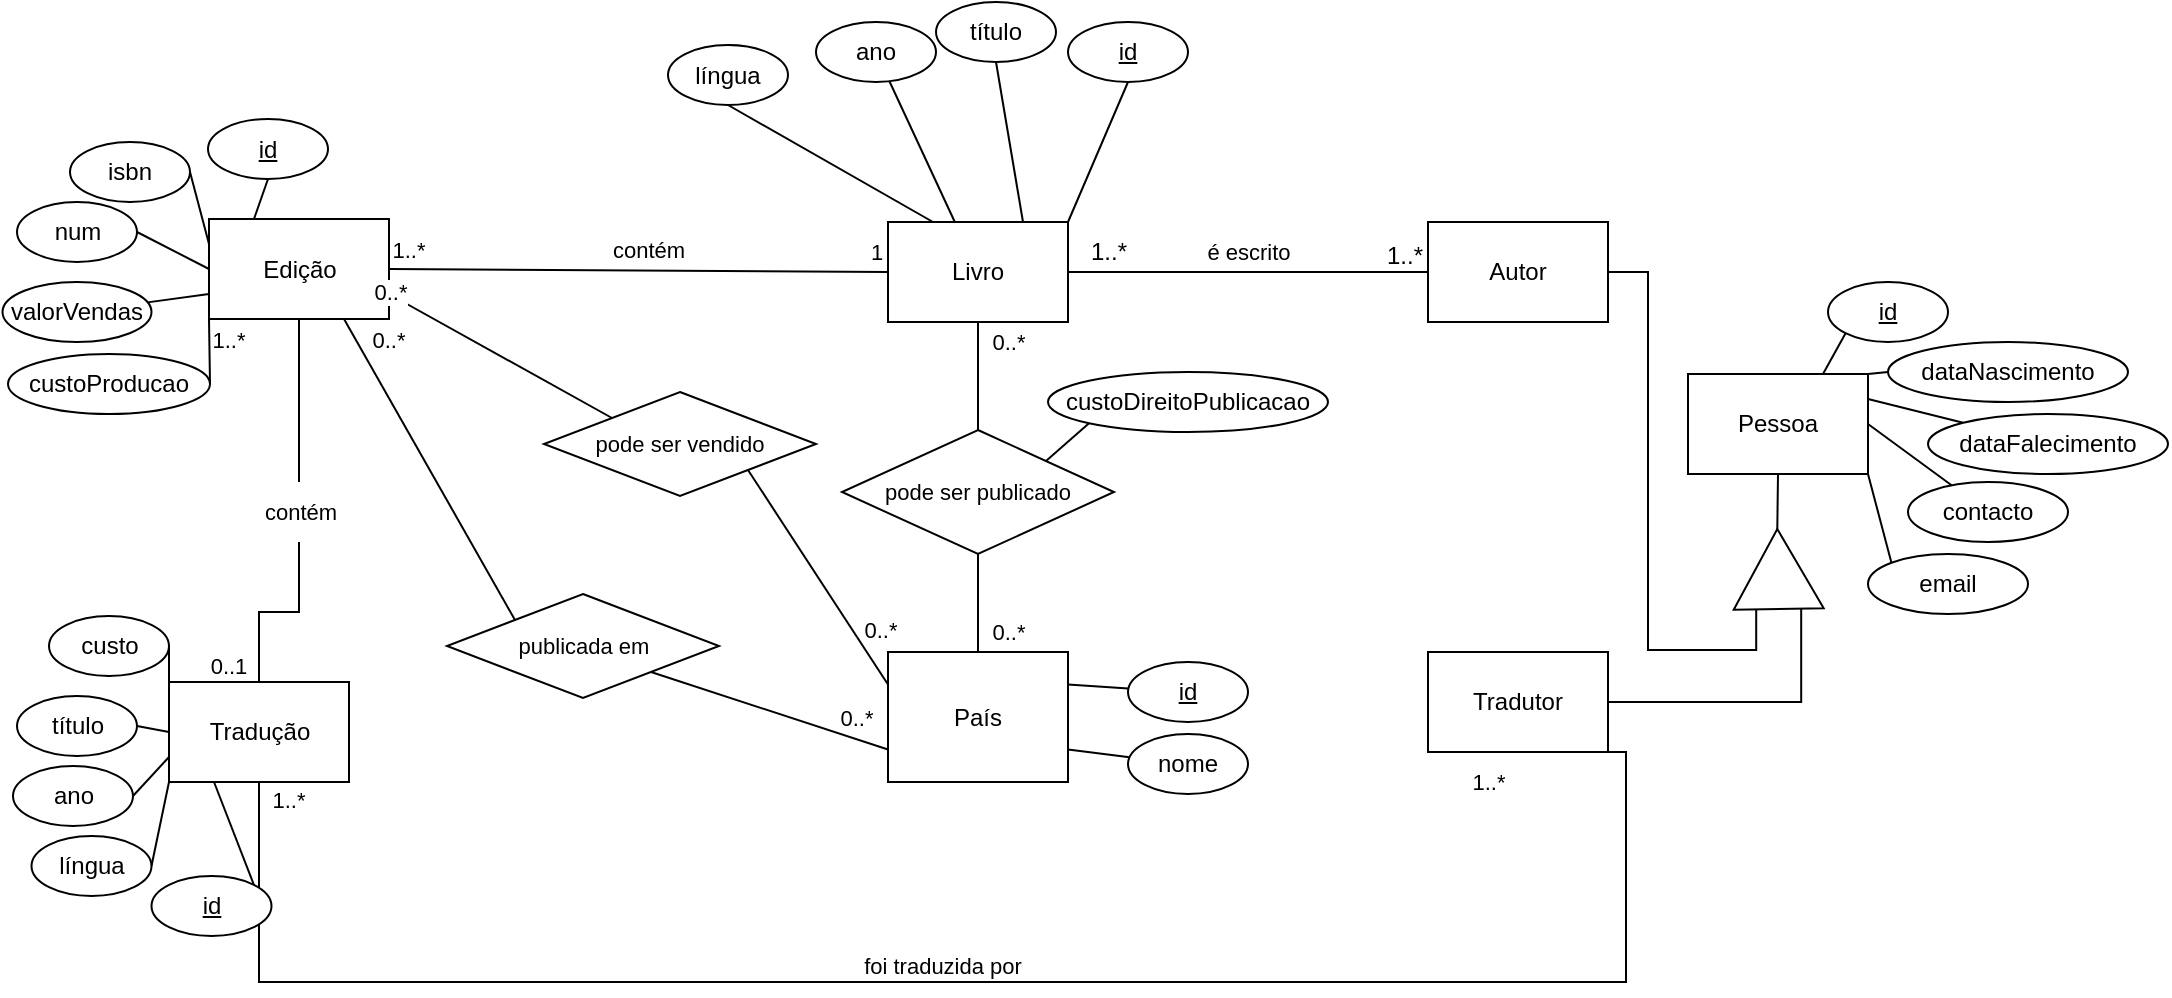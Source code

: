 <mxfile version="24.5.4" type="github">
  <diagram name="Page-1" id="MJt6TIyj6dViq5LmySz2">
    <mxGraphModel dx="2261" dy="786" grid="1" gridSize="10" guides="1" tooltips="1" connect="1" arrows="1" fold="1" page="1" pageScale="1" pageWidth="827" pageHeight="1169" math="0" shadow="0">
      <root>
        <mxCell id="0" />
        <mxCell id="1" parent="0" />
        <mxCell id="BHx81bOoujya5tNmvaLa-6" style="edgeStyle=orthogonalEdgeStyle;rounded=0;orthogonalLoop=1;jettySize=auto;html=1;exitX=1;exitY=0.5;exitDx=0;exitDy=0;entryX=0;entryY=0.5;entryDx=0;entryDy=0;endArrow=none;endFill=0;" parent="1" source="BHx81bOoujya5tNmvaLa-1" target="BHx81bOoujya5tNmvaLa-5" edge="1">
          <mxGeometry relative="1" as="geometry" />
        </mxCell>
        <mxCell id="BHx81bOoujya5tNmvaLa-23" value="é escrito" style="edgeLabel;html=1;align=center;verticalAlign=middle;resizable=0;points=[];fontFamily=Helvetica;fontSize=11;fontColor=default;labelBackgroundColor=default;" parent="BHx81bOoujya5tNmvaLa-6" vertex="1" connectable="0">
          <mxGeometry x="-0.061" relative="1" as="geometry">
            <mxPoint x="5" y="-10" as="offset" />
          </mxGeometry>
        </mxCell>
        <mxCell id="BHx81bOoujya5tNmvaLa-90" style="edgeStyle=none;rounded=0;orthogonalLoop=1;jettySize=auto;html=1;exitX=0;exitY=0.5;exitDx=0;exitDy=0;entryX=1;entryY=0.5;entryDx=0;entryDy=0;strokeColor=default;align=center;verticalAlign=middle;fontFamily=Helvetica;fontSize=11;fontColor=default;labelBackgroundColor=default;endArrow=none;endFill=0;" parent="1" source="BHx81bOoujya5tNmvaLa-1" target="BHx81bOoujya5tNmvaLa-35" edge="1">
          <mxGeometry relative="1" as="geometry" />
        </mxCell>
        <mxCell id="BHx81bOoujya5tNmvaLa-1" value="Livro" style="rounded=0;whiteSpace=wrap;html=1;" parent="1" vertex="1">
          <mxGeometry x="120" y="160" width="90" height="50" as="geometry" />
        </mxCell>
        <mxCell id="BHx81bOoujya5tNmvaLa-47" style="edgeStyle=none;rounded=0;orthogonalLoop=1;jettySize=auto;html=1;exitX=0.5;exitY=1;exitDx=0;exitDy=0;entryX=0.75;entryY=0;entryDx=0;entryDy=0;strokeColor=default;align=center;verticalAlign=middle;fontFamily=Helvetica;fontSize=11;fontColor=default;labelBackgroundColor=default;endArrow=none;endFill=0;" parent="1" source="BHx81bOoujya5tNmvaLa-2" target="BHx81bOoujya5tNmvaLa-1" edge="1">
          <mxGeometry relative="1" as="geometry" />
        </mxCell>
        <mxCell id="BHx81bOoujya5tNmvaLa-2" value="título" style="ellipse;whiteSpace=wrap;html=1;" parent="1" vertex="1">
          <mxGeometry x="144" y="50" width="60" height="30" as="geometry" />
        </mxCell>
        <mxCell id="BHx81bOoujya5tNmvaLa-5" value="Autor" style="rounded=0;whiteSpace=wrap;html=1;" parent="1" vertex="1">
          <mxGeometry x="390" y="160" width="90" height="50" as="geometry" />
        </mxCell>
        <mxCell id="BHx81bOoujya5tNmvaLa-7" value="1..*" style="text;html=1;align=center;verticalAlign=middle;resizable=0;points=[];autosize=1;strokeColor=none;fillColor=none;" parent="1" vertex="1">
          <mxGeometry x="358" y="162" width="40" height="30" as="geometry" />
        </mxCell>
        <mxCell id="BHx81bOoujya5tNmvaLa-8" value="1..*" style="text;html=1;align=center;verticalAlign=middle;resizable=0;points=[];autosize=1;strokeColor=none;fillColor=none;" parent="1" vertex="1">
          <mxGeometry x="210" y="160" width="40" height="30" as="geometry" />
        </mxCell>
        <mxCell id="BHx81bOoujya5tNmvaLa-46" style="edgeStyle=none;rounded=0;orthogonalLoop=1;jettySize=auto;html=1;exitX=0.5;exitY=1;exitDx=0;exitDy=0;entryX=1;entryY=0;entryDx=0;entryDy=0;strokeColor=default;align=center;verticalAlign=middle;fontFamily=Helvetica;fontSize=11;fontColor=default;labelBackgroundColor=default;endArrow=none;endFill=0;" parent="1" source="BHx81bOoujya5tNmvaLa-10" target="BHx81bOoujya5tNmvaLa-1" edge="1">
          <mxGeometry relative="1" as="geometry" />
        </mxCell>
        <mxCell id="BHx81bOoujya5tNmvaLa-10" value="id" style="ellipse;whiteSpace=wrap;html=1;fontStyle=4" parent="1" vertex="1">
          <mxGeometry x="210" y="60" width="60" height="30" as="geometry" />
        </mxCell>
        <mxCell id="BHx81bOoujya5tNmvaLa-48" value="" style="edgeStyle=none;rounded=0;orthogonalLoop=1;jettySize=auto;html=1;strokeColor=default;align=center;verticalAlign=middle;fontFamily=Helvetica;fontSize=11;fontColor=default;labelBackgroundColor=default;endArrow=none;endFill=0;" parent="1" source="BHx81bOoujya5tNmvaLa-13" target="BHx81bOoujya5tNmvaLa-1" edge="1">
          <mxGeometry relative="1" as="geometry" />
        </mxCell>
        <mxCell id="BHx81bOoujya5tNmvaLa-13" value="ano" style="ellipse;whiteSpace=wrap;html=1;" parent="1" vertex="1">
          <mxGeometry x="84" y="60" width="60" height="30" as="geometry" />
        </mxCell>
        <mxCell id="BHx81bOoujya5tNmvaLa-94" style="edgeStyle=none;rounded=0;orthogonalLoop=1;jettySize=auto;html=1;exitX=0;exitY=1;exitDx=0;exitDy=0;entryX=1;entryY=0;entryDx=0;entryDy=0;strokeColor=default;align=center;verticalAlign=middle;fontFamily=Helvetica;fontSize=11;fontColor=default;labelBackgroundColor=default;endArrow=none;endFill=0;" parent="1" source="BHx81bOoujya5tNmvaLa-16" target="BHx81bOoujya5tNmvaLa-29" edge="1">
          <mxGeometry relative="1" as="geometry" />
        </mxCell>
        <mxCell id="BHx81bOoujya5tNmvaLa-16" value="custoDireitoPublicacao" style="ellipse;whiteSpace=wrap;html=1;" parent="1" vertex="1">
          <mxGeometry x="200" y="235" width="140" height="30" as="geometry" />
        </mxCell>
        <mxCell id="BHx81bOoujya5tNmvaLa-24" value="País" style="rounded=0;whiteSpace=wrap;html=1;" parent="1" vertex="1">
          <mxGeometry x="120" y="375" width="90" height="65" as="geometry" />
        </mxCell>
        <mxCell id="BHx81bOoujya5tNmvaLa-27" value="0..*" style="text;html=1;align=center;verticalAlign=middle;resizable=0;points=[];autosize=1;strokeColor=none;fillColor=none;fontFamily=Helvetica;fontSize=11;fontColor=default;labelBackgroundColor=default;" parent="1" vertex="1">
          <mxGeometry x="160" y="205" width="40" height="30" as="geometry" />
        </mxCell>
        <mxCell id="BHx81bOoujya5tNmvaLa-28" value="0..*" style="text;html=1;align=center;verticalAlign=middle;resizable=0;points=[];autosize=1;strokeColor=none;fillColor=none;fontFamily=Helvetica;fontSize=11;fontColor=default;labelBackgroundColor=default;" parent="1" vertex="1">
          <mxGeometry x="160" y="350" width="40" height="30" as="geometry" />
        </mxCell>
        <mxCell id="BHx81bOoujya5tNmvaLa-93" style="edgeStyle=none;rounded=0;orthogonalLoop=1;jettySize=auto;html=1;exitX=0.5;exitY=0;exitDx=0;exitDy=0;entryX=0.5;entryY=1;entryDx=0;entryDy=0;strokeColor=default;align=center;verticalAlign=middle;fontFamily=Helvetica;fontSize=11;fontColor=default;labelBackgroundColor=default;endArrow=none;endFill=0;" parent="1" source="BHx81bOoujya5tNmvaLa-29" target="BHx81bOoujya5tNmvaLa-1" edge="1">
          <mxGeometry relative="1" as="geometry" />
        </mxCell>
        <mxCell id="BHx81bOoujya5tNmvaLa-95" style="edgeStyle=none;rounded=0;orthogonalLoop=1;jettySize=auto;html=1;exitX=0.5;exitY=1;exitDx=0;exitDy=0;entryX=0.5;entryY=0;entryDx=0;entryDy=0;strokeColor=default;align=center;verticalAlign=middle;fontFamily=Helvetica;fontSize=11;fontColor=default;labelBackgroundColor=default;endArrow=none;endFill=0;" parent="1" source="BHx81bOoujya5tNmvaLa-29" target="BHx81bOoujya5tNmvaLa-24" edge="1">
          <mxGeometry relative="1" as="geometry" />
        </mxCell>
        <mxCell id="BHx81bOoujya5tNmvaLa-29" value="&lt;span style=&quot;text-wrap: nowrap;&quot;&gt;pode ser publicado&lt;/span&gt;" style="rhombus;whiteSpace=wrap;html=1;fontFamily=Helvetica;fontSize=11;fontColor=default;labelBackgroundColor=default;" parent="1" vertex="1">
          <mxGeometry x="97" y="264" width="136" height="62" as="geometry" />
        </mxCell>
        <mxCell id="BHx81bOoujya5tNmvaLa-33" style="edgeStyle=none;rounded=0;orthogonalLoop=1;jettySize=auto;html=1;exitX=0.5;exitY=0;exitDx=0;exitDy=0;strokeColor=default;align=center;verticalAlign=middle;fontFamily=Helvetica;fontSize=11;fontColor=default;labelBackgroundColor=default;endArrow=none;endFill=0;" parent="1" edge="1">
          <mxGeometry relative="1" as="geometry">
            <mxPoint x="-285.5" y="203.5" as="sourcePoint" />
            <mxPoint x="-285.5" y="203.5" as="targetPoint" />
          </mxGeometry>
        </mxCell>
        <mxCell id="BHx81bOoujya5tNmvaLa-68" style="edgeStyle=orthogonalEdgeStyle;rounded=0;orthogonalLoop=1;jettySize=auto;html=1;exitX=0.5;exitY=1;exitDx=0;exitDy=0;entryX=0.5;entryY=0;entryDx=0;entryDy=0;strokeColor=default;align=center;verticalAlign=middle;fontFamily=Helvetica;fontSize=11;fontColor=default;labelBackgroundColor=default;endArrow=none;endFill=0;" parent="1" source="DlXQvSzPY2m-7Eqi57UK-19" target="BHx81bOoujya5tNmvaLa-52" edge="1">
          <mxGeometry relative="1" as="geometry" />
        </mxCell>
        <mxCell id="BHx81bOoujya5tNmvaLa-116" style="edgeStyle=none;rounded=0;orthogonalLoop=1;jettySize=auto;html=1;exitX=1;exitY=0.75;exitDx=0;exitDy=0;entryX=0;entryY=0;entryDx=0;entryDy=0;strokeColor=default;align=center;verticalAlign=middle;fontFamily=Helvetica;fontSize=11;fontColor=default;labelBackgroundColor=default;endArrow=none;endFill=0;" parent="1" source="BHx81bOoujya5tNmvaLa-35" target="BHx81bOoujya5tNmvaLa-115" edge="1">
          <mxGeometry relative="1" as="geometry" />
        </mxCell>
        <mxCell id="DlXQvSzPY2m-7Eqi57UK-12" style="edgeStyle=none;rounded=0;orthogonalLoop=1;jettySize=auto;html=1;exitX=0.75;exitY=1;exitDx=0;exitDy=0;entryX=0;entryY=0;entryDx=0;entryDy=0;strokeColor=default;align=center;verticalAlign=middle;fontFamily=Helvetica;fontSize=11;fontColor=default;labelBackgroundColor=default;endArrow=none;endFill=0;" edge="1" parent="1" source="BHx81bOoujya5tNmvaLa-35" target="DlXQvSzPY2m-7Eqi57UK-11">
          <mxGeometry relative="1" as="geometry" />
        </mxCell>
        <mxCell id="BHx81bOoujya5tNmvaLa-35" value="Edição" style="rounded=0;whiteSpace=wrap;html=1;" parent="1" vertex="1">
          <mxGeometry x="-219.5" y="158.5" width="90" height="50" as="geometry" />
        </mxCell>
        <mxCell id="BHx81bOoujya5tNmvaLa-38" value="1..*" style="text;html=1;align=center;verticalAlign=middle;resizable=0;points=[];autosize=1;strokeColor=none;fillColor=none;fontFamily=Helvetica;fontSize=11;fontColor=default;labelBackgroundColor=default;" parent="1" vertex="1">
          <mxGeometry x="-140.5" y="158.5" width="40" height="30" as="geometry" />
        </mxCell>
        <mxCell id="BHx81bOoujya5tNmvaLa-39" value="1" style="text;html=1;align=center;verticalAlign=middle;resizable=0;points=[];autosize=1;strokeColor=none;fillColor=none;fontFamily=Helvetica;fontSize=11;fontColor=default;labelBackgroundColor=default;" parent="1" vertex="1">
          <mxGeometry x="99" y="160" width="30" height="30" as="geometry" />
        </mxCell>
        <mxCell id="BHx81bOoujya5tNmvaLa-110" style="edgeStyle=orthogonalEdgeStyle;rounded=0;orthogonalLoop=1;jettySize=auto;html=1;entryX=0.5;entryY=1;entryDx=0;entryDy=0;strokeColor=default;align=center;verticalAlign=middle;fontFamily=Helvetica;fontSize=11;fontColor=default;labelBackgroundColor=default;endArrow=none;endFill=0;exitX=0.5;exitY=1;exitDx=0;exitDy=0;" parent="1" source="BHx81bOoujya5tNmvaLa-52" target="BHx81bOoujya5tNmvaLa-53" edge="1">
          <mxGeometry relative="1" as="geometry">
            <Array as="points">
              <mxPoint x="-194" y="540" />
              <mxPoint x="489" y="540" />
            </Array>
          </mxGeometry>
        </mxCell>
        <mxCell id="BHx81bOoujya5tNmvaLa-52" value="Tradução" style="rounded=0;whiteSpace=wrap;html=1;" parent="1" vertex="1">
          <mxGeometry x="-239.5" y="390" width="90" height="50" as="geometry" />
        </mxCell>
        <mxCell id="BHx81bOoujya5tNmvaLa-53" value="Tradutor" style="rounded=0;whiteSpace=wrap;html=1;" parent="1" vertex="1">
          <mxGeometry x="390" y="375" width="90" height="50" as="geometry" />
        </mxCell>
        <mxCell id="BHx81bOoujya5tNmvaLa-61" style="edgeStyle=none;rounded=0;orthogonalLoop=1;jettySize=auto;html=1;exitX=1;exitY=0.5;exitDx=0;exitDy=0;entryX=0;entryY=0.25;entryDx=0;entryDy=0;strokeColor=default;align=center;verticalAlign=middle;fontFamily=Helvetica;fontSize=11;fontColor=default;labelBackgroundColor=default;endArrow=none;endFill=0;" parent="1" source="BHx81bOoujya5tNmvaLa-54" target="BHx81bOoujya5tNmvaLa-52" edge="1">
          <mxGeometry relative="1" as="geometry" />
        </mxCell>
        <mxCell id="BHx81bOoujya5tNmvaLa-54" value="custo" style="ellipse;whiteSpace=wrap;html=1;" parent="1" vertex="1">
          <mxGeometry x="-299.5" y="357" width="60" height="30" as="geometry" />
        </mxCell>
        <mxCell id="BHx81bOoujya5tNmvaLa-58" style="edgeStyle=none;rounded=0;orthogonalLoop=1;jettySize=auto;html=1;exitX=1;exitY=0.5;exitDx=0;exitDy=0;entryX=0;entryY=0.25;entryDx=0;entryDy=0;strokeColor=default;align=center;verticalAlign=middle;fontFamily=Helvetica;fontSize=11;fontColor=default;labelBackgroundColor=default;endArrow=none;endFill=0;" parent="1" source="BHx81bOoujya5tNmvaLa-57" target="BHx81bOoujya5tNmvaLa-35" edge="1">
          <mxGeometry relative="1" as="geometry" />
        </mxCell>
        <mxCell id="BHx81bOoujya5tNmvaLa-57" value="isbn" style="ellipse;whiteSpace=wrap;html=1;fontStyle=0" parent="1" vertex="1">
          <mxGeometry x="-289" y="120" width="60" height="30" as="geometry" />
        </mxCell>
        <mxCell id="BHx81bOoujya5tNmvaLa-62" style="edgeStyle=none;rounded=0;orthogonalLoop=1;jettySize=auto;html=1;exitX=1;exitY=0.5;exitDx=0;exitDy=0;entryX=0;entryY=0.5;entryDx=0;entryDy=0;strokeColor=default;align=center;verticalAlign=middle;fontFamily=Helvetica;fontSize=11;fontColor=default;labelBackgroundColor=default;endArrow=none;endFill=0;" parent="1" source="BHx81bOoujya5tNmvaLa-59" target="BHx81bOoujya5tNmvaLa-52" edge="1">
          <mxGeometry relative="1" as="geometry" />
        </mxCell>
        <mxCell id="BHx81bOoujya5tNmvaLa-59" value="título" style="ellipse;whiteSpace=wrap;html=1;" parent="1" vertex="1">
          <mxGeometry x="-315.5" y="397" width="60" height="30" as="geometry" />
        </mxCell>
        <mxCell id="BHx81bOoujya5tNmvaLa-63" style="edgeStyle=none;rounded=0;orthogonalLoop=1;jettySize=auto;html=1;exitX=1;exitY=0.5;exitDx=0;exitDy=0;entryX=0;entryY=0.75;entryDx=0;entryDy=0;strokeColor=default;align=center;verticalAlign=middle;fontFamily=Helvetica;fontSize=11;fontColor=default;labelBackgroundColor=default;endArrow=none;endFill=0;" parent="1" source="BHx81bOoujya5tNmvaLa-60" target="BHx81bOoujya5tNmvaLa-52" edge="1">
          <mxGeometry relative="1" as="geometry" />
        </mxCell>
        <mxCell id="BHx81bOoujya5tNmvaLa-60" value="ano" style="ellipse;whiteSpace=wrap;html=1;" parent="1" vertex="1">
          <mxGeometry x="-317.5" y="432" width="60" height="30" as="geometry" />
        </mxCell>
        <mxCell id="BHx81bOoujya5tNmvaLa-65" style="edgeStyle=none;rounded=0;orthogonalLoop=1;jettySize=auto;html=1;exitX=1;exitY=0.5;exitDx=0;exitDy=0;entryX=0;entryY=1;entryDx=0;entryDy=0;strokeColor=default;align=center;verticalAlign=middle;fontFamily=Helvetica;fontSize=11;fontColor=default;labelBackgroundColor=default;endArrow=none;endFill=0;" parent="1" source="BHx81bOoujya5tNmvaLa-64" target="BHx81bOoujya5tNmvaLa-52" edge="1">
          <mxGeometry relative="1" as="geometry" />
        </mxCell>
        <mxCell id="BHx81bOoujya5tNmvaLa-64" value="língua" style="ellipse;whiteSpace=wrap;html=1;" parent="1" vertex="1">
          <mxGeometry x="-308.25" y="467" width="60" height="30" as="geometry" />
        </mxCell>
        <mxCell id="BHx81bOoujya5tNmvaLa-67" style="edgeStyle=none;rounded=0;orthogonalLoop=1;jettySize=auto;html=1;exitX=1;exitY=0;exitDx=0;exitDy=0;entryX=0.25;entryY=1;entryDx=0;entryDy=0;strokeColor=default;align=center;verticalAlign=middle;fontFamily=Helvetica;fontSize=11;fontColor=default;labelBackgroundColor=default;endArrow=none;endFill=0;" parent="1" source="BHx81bOoujya5tNmvaLa-66" target="BHx81bOoujya5tNmvaLa-52" edge="1">
          <mxGeometry relative="1" as="geometry" />
        </mxCell>
        <mxCell id="BHx81bOoujya5tNmvaLa-66" value="id" style="ellipse;whiteSpace=wrap;html=1;fontStyle=4" parent="1" vertex="1">
          <mxGeometry x="-248.25" y="487" width="60" height="30" as="geometry" />
        </mxCell>
        <mxCell id="BHx81bOoujya5tNmvaLa-69" value="0..1" style="text;html=1;align=center;verticalAlign=middle;resizable=0;points=[];autosize=1;strokeColor=none;fillColor=none;fontFamily=Helvetica;fontSize=11;fontColor=default;labelBackgroundColor=default;" parent="1" vertex="1">
          <mxGeometry x="-230" y="367" width="40" height="30" as="geometry" />
        </mxCell>
        <mxCell id="BHx81bOoujya5tNmvaLa-70" value="1..*" style="text;html=1;align=center;verticalAlign=middle;resizable=0;points=[];autosize=1;strokeColor=none;fillColor=none;fontFamily=Helvetica;fontSize=11;fontColor=default;labelBackgroundColor=default;" parent="1" vertex="1">
          <mxGeometry x="-230" y="203.5" width="40" height="30" as="geometry" />
        </mxCell>
        <mxCell id="BHx81bOoujya5tNmvaLa-73" style="edgeStyle=none;rounded=0;orthogonalLoop=1;jettySize=auto;html=1;exitX=1;exitY=0.5;exitDx=0;exitDy=0;entryX=0;entryY=0.5;entryDx=0;entryDy=0;strokeColor=default;align=center;verticalAlign=middle;fontFamily=Helvetica;fontSize=11;fontColor=default;labelBackgroundColor=default;endArrow=none;endFill=0;" parent="1" source="BHx81bOoujya5tNmvaLa-71" target="BHx81bOoujya5tNmvaLa-35" edge="1">
          <mxGeometry relative="1" as="geometry" />
        </mxCell>
        <mxCell id="BHx81bOoujya5tNmvaLa-71" value="num" style="ellipse;whiteSpace=wrap;html=1;fontStyle=0" parent="1" vertex="1">
          <mxGeometry x="-315.5" y="150" width="60" height="30" as="geometry" />
        </mxCell>
        <mxCell id="BHx81bOoujya5tNmvaLa-74" style="edgeStyle=none;rounded=0;orthogonalLoop=1;jettySize=auto;html=1;entryX=0;entryY=0.75;entryDx=0;entryDy=0;strokeColor=default;align=center;verticalAlign=middle;fontFamily=Helvetica;fontSize=11;fontColor=default;labelBackgroundColor=default;endArrow=none;endFill=0;" parent="1" source="BHx81bOoujya5tNmvaLa-72" target="BHx81bOoujya5tNmvaLa-35" edge="1">
          <mxGeometry relative="1" as="geometry" />
        </mxCell>
        <mxCell id="BHx81bOoujya5tNmvaLa-72" value="valorVendas" style="ellipse;whiteSpace=wrap;html=1;fontStyle=0" parent="1" vertex="1">
          <mxGeometry x="-322.75" y="190" width="74.5" height="30" as="geometry" />
        </mxCell>
        <mxCell id="BHx81bOoujya5tNmvaLa-76" style="edgeStyle=none;rounded=0;orthogonalLoop=1;jettySize=auto;html=1;exitX=1;exitY=0.5;exitDx=0;exitDy=0;entryX=0;entryY=1;entryDx=0;entryDy=0;strokeColor=default;align=center;verticalAlign=middle;fontFamily=Helvetica;fontSize=11;fontColor=default;labelBackgroundColor=default;endArrow=none;endFill=0;" parent="1" source="BHx81bOoujya5tNmvaLa-75" target="BHx81bOoujya5tNmvaLa-35" edge="1">
          <mxGeometry relative="1" as="geometry" />
        </mxCell>
        <mxCell id="BHx81bOoujya5tNmvaLa-75" value="custoProducao" style="ellipse;whiteSpace=wrap;html=1;fontStyle=0" parent="1" vertex="1">
          <mxGeometry x="-320" y="226" width="101" height="30" as="geometry" />
        </mxCell>
        <mxCell id="BHx81bOoujya5tNmvaLa-106" style="edgeStyle=none;rounded=0;orthogonalLoop=1;jettySize=auto;html=1;exitX=0;exitY=0.5;exitDx=0;exitDy=0;entryX=1;entryY=0;entryDx=0;entryDy=0;strokeColor=default;align=center;verticalAlign=middle;fontFamily=Helvetica;fontSize=11;fontColor=default;labelBackgroundColor=default;endArrow=none;endFill=0;" parent="1" source="BHx81bOoujya5tNmvaLa-77" target="BHx81bOoujya5tNmvaLa-89" edge="1">
          <mxGeometry relative="1" as="geometry" />
        </mxCell>
        <mxCell id="BHx81bOoujya5tNmvaLa-77" value="dataNascimento" style="ellipse;whiteSpace=wrap;html=1;fontStyle=0" parent="1" vertex="1">
          <mxGeometry x="620" y="220" width="120" height="30" as="geometry" />
        </mxCell>
        <mxCell id="BHx81bOoujya5tNmvaLa-104" style="edgeStyle=none;rounded=0;orthogonalLoop=1;jettySize=auto;html=1;exitX=0;exitY=1;exitDx=0;exitDy=0;entryX=0.75;entryY=0;entryDx=0;entryDy=0;strokeColor=default;align=center;verticalAlign=middle;fontFamily=Helvetica;fontSize=11;fontColor=default;labelBackgroundColor=default;endArrow=none;endFill=0;" parent="1" source="BHx81bOoujya5tNmvaLa-78" target="BHx81bOoujya5tNmvaLa-89" edge="1">
          <mxGeometry relative="1" as="geometry" />
        </mxCell>
        <mxCell id="BHx81bOoujya5tNmvaLa-78" value="id" style="ellipse;whiteSpace=wrap;html=1;fontStyle=4" parent="1" vertex="1">
          <mxGeometry x="590" y="190" width="60" height="30" as="geometry" />
        </mxCell>
        <mxCell id="BHx81bOoujya5tNmvaLa-107" style="edgeStyle=none;rounded=0;orthogonalLoop=1;jettySize=auto;html=1;entryX=1;entryY=0.25;entryDx=0;entryDy=0;strokeColor=default;align=center;verticalAlign=middle;fontFamily=Helvetica;fontSize=11;fontColor=default;labelBackgroundColor=default;endArrow=none;endFill=0;" parent="1" source="BHx81bOoujya5tNmvaLa-81" target="BHx81bOoujya5tNmvaLa-89" edge="1">
          <mxGeometry relative="1" as="geometry" />
        </mxCell>
        <mxCell id="BHx81bOoujya5tNmvaLa-81" value="dataFalecimento" style="ellipse;whiteSpace=wrap;html=1;fontStyle=0" parent="1" vertex="1">
          <mxGeometry x="640" y="256" width="120" height="30" as="geometry" />
        </mxCell>
        <mxCell id="BHx81bOoujya5tNmvaLa-108" style="edgeStyle=none;rounded=0;orthogonalLoop=1;jettySize=auto;html=1;entryX=1;entryY=0.5;entryDx=0;entryDy=0;strokeColor=default;align=center;verticalAlign=middle;fontFamily=Helvetica;fontSize=11;fontColor=default;labelBackgroundColor=default;endArrow=none;endFill=0;" parent="1" source="BHx81bOoujya5tNmvaLa-84" target="BHx81bOoujya5tNmvaLa-89" edge="1">
          <mxGeometry relative="1" as="geometry" />
        </mxCell>
        <mxCell id="BHx81bOoujya5tNmvaLa-84" value="contacto" style="ellipse;whiteSpace=wrap;html=1;fontStyle=0" parent="1" vertex="1">
          <mxGeometry x="630" y="290" width="80" height="30" as="geometry" />
        </mxCell>
        <mxCell id="BHx81bOoujya5tNmvaLa-109" style="edgeStyle=none;rounded=0;orthogonalLoop=1;jettySize=auto;html=1;exitX=0;exitY=0;exitDx=0;exitDy=0;entryX=1;entryY=1;entryDx=0;entryDy=0;strokeColor=default;align=center;verticalAlign=middle;fontFamily=Helvetica;fontSize=11;fontColor=default;labelBackgroundColor=default;endArrow=none;endFill=0;" parent="1" source="BHx81bOoujya5tNmvaLa-86" target="BHx81bOoujya5tNmvaLa-89" edge="1">
          <mxGeometry relative="1" as="geometry" />
        </mxCell>
        <mxCell id="BHx81bOoujya5tNmvaLa-86" value="email" style="ellipse;whiteSpace=wrap;html=1;fontStyle=0" parent="1" vertex="1">
          <mxGeometry x="610" y="326" width="80" height="30" as="geometry" />
        </mxCell>
        <mxCell id="BHx81bOoujya5tNmvaLa-101" style="edgeStyle=none;rounded=0;orthogonalLoop=1;jettySize=auto;html=1;exitX=0.5;exitY=1;exitDx=0;exitDy=0;entryX=1;entryY=0.5;entryDx=0;entryDy=0;strokeColor=default;align=center;verticalAlign=middle;fontFamily=Helvetica;fontSize=11;fontColor=default;labelBackgroundColor=default;endArrow=none;endFill=0;" parent="1" source="BHx81bOoujya5tNmvaLa-89" target="BHx81bOoujya5tNmvaLa-98" edge="1">
          <mxGeometry relative="1" as="geometry" />
        </mxCell>
        <mxCell id="BHx81bOoujya5tNmvaLa-89" value="Pessoa" style="rounded=0;whiteSpace=wrap;html=1;" parent="1" vertex="1">
          <mxGeometry x="520" y="236" width="90" height="50" as="geometry" />
        </mxCell>
        <mxCell id="BHx81bOoujya5tNmvaLa-102" style="edgeStyle=orthogonalEdgeStyle;rounded=0;orthogonalLoop=1;jettySize=auto;html=1;exitX=0;exitY=0.25;exitDx=0;exitDy=0;entryX=1;entryY=0.5;entryDx=0;entryDy=0;strokeColor=default;align=center;verticalAlign=middle;fontFamily=Helvetica;fontSize=11;fontColor=default;labelBackgroundColor=default;endArrow=none;endFill=0;" parent="1" source="BHx81bOoujya5tNmvaLa-98" target="BHx81bOoujya5tNmvaLa-5" edge="1">
          <mxGeometry relative="1" as="geometry">
            <Array as="points">
              <mxPoint x="554" y="374" />
              <mxPoint x="500" y="374" />
              <mxPoint x="500" y="185" />
            </Array>
          </mxGeometry>
        </mxCell>
        <mxCell id="BHx81bOoujya5tNmvaLa-103" style="edgeStyle=orthogonalEdgeStyle;rounded=0;orthogonalLoop=1;jettySize=auto;html=1;exitX=0;exitY=0.75;exitDx=0;exitDy=0;entryX=1;entryY=0.5;entryDx=0;entryDy=0;strokeColor=default;align=center;verticalAlign=middle;fontFamily=Helvetica;fontSize=11;fontColor=default;labelBackgroundColor=default;endArrow=none;endFill=0;" parent="1" source="BHx81bOoujya5tNmvaLa-98" target="BHx81bOoujya5tNmvaLa-53" edge="1">
          <mxGeometry relative="1" as="geometry" />
        </mxCell>
        <mxCell id="BHx81bOoujya5tNmvaLa-98" value="" style="triangle;whiteSpace=wrap;html=1;fontFamily=Helvetica;fontSize=11;fontColor=default;labelBackgroundColor=default;rotation=-91;" parent="1" vertex="1">
          <mxGeometry x="545" y="311" width="40" height="45" as="geometry" />
        </mxCell>
        <mxCell id="BHx81bOoujya5tNmvaLa-111" value="1..*" style="text;html=1;align=center;verticalAlign=middle;resizable=0;points=[];autosize=1;strokeColor=none;fillColor=none;fontFamily=Helvetica;fontSize=11;fontColor=default;labelBackgroundColor=default;" parent="1" vertex="1">
          <mxGeometry x="400" y="425" width="40" height="30" as="geometry" />
        </mxCell>
        <mxCell id="BHx81bOoujya5tNmvaLa-112" value="1..*" style="text;html=1;align=center;verticalAlign=middle;resizable=0;points=[];autosize=1;strokeColor=none;fillColor=none;fontFamily=Helvetica;fontSize=11;fontColor=default;labelBackgroundColor=default;" parent="1" vertex="1">
          <mxGeometry x="-200.5" y="434" width="40" height="30" as="geometry" />
        </mxCell>
        <mxCell id="BHx81bOoujya5tNmvaLa-117" style="edgeStyle=none;rounded=0;orthogonalLoop=1;jettySize=auto;html=1;exitX=1;exitY=1;exitDx=0;exitDy=0;strokeColor=default;align=center;verticalAlign=middle;fontFamily=Helvetica;fontSize=11;fontColor=default;labelBackgroundColor=default;endArrow=none;endFill=0;entryX=0;entryY=0.25;entryDx=0;entryDy=0;" parent="1" source="BHx81bOoujya5tNmvaLa-115" edge="1" target="BHx81bOoujya5tNmvaLa-24">
          <mxGeometry relative="1" as="geometry">
            <mxPoint x="120" y="400" as="targetPoint" />
          </mxGeometry>
        </mxCell>
        <mxCell id="BHx81bOoujya5tNmvaLa-118" value="0..*" style="edgeLabel;html=1;align=center;verticalAlign=middle;resizable=0;points=[];fontFamily=Helvetica;fontSize=11;fontColor=default;labelBackgroundColor=default;" parent="BHx81bOoujya5tNmvaLa-117" vertex="1" connectable="0">
          <mxGeometry x="0.783" relative="1" as="geometry">
            <mxPoint x="3" y="-16" as="offset" />
          </mxGeometry>
        </mxCell>
        <mxCell id="BHx81bOoujya5tNmvaLa-115" value="&lt;span style=&quot;text-wrap: nowrap;&quot;&gt;pode ser vendido&lt;/span&gt;" style="rhombus;whiteSpace=wrap;html=1;fontFamily=Helvetica;fontSize=11;fontColor=default;labelBackgroundColor=default;" parent="1" vertex="1">
          <mxGeometry x="-52" y="245" width="136" height="52" as="geometry" />
        </mxCell>
        <mxCell id="BHx81bOoujya5tNmvaLa-119" value="0..*" style="text;html=1;align=center;verticalAlign=middle;resizable=0;points=[];autosize=1;strokeColor=none;fillColor=none;fontFamily=Helvetica;fontSize=11;fontColor=default;labelBackgroundColor=default;" parent="1" vertex="1">
          <mxGeometry x="-149.5" y="180" width="40" height="30" as="geometry" />
        </mxCell>
        <mxCell id="DlXQvSzPY2m-7Eqi57UK-2" style="edgeStyle=none;rounded=0;orthogonalLoop=1;jettySize=auto;html=1;exitX=0.5;exitY=1;exitDx=0;exitDy=0;entryX=0.25;entryY=0;entryDx=0;entryDy=0;strokeColor=default;align=center;verticalAlign=middle;fontFamily=Helvetica;fontSize=11;fontColor=default;labelBackgroundColor=default;endArrow=none;endFill=0;" edge="1" parent="1" source="DlXQvSzPY2m-7Eqi57UK-1" target="BHx81bOoujya5tNmvaLa-1">
          <mxGeometry relative="1" as="geometry" />
        </mxCell>
        <mxCell id="DlXQvSzPY2m-7Eqi57UK-1" value="língua" style="ellipse;whiteSpace=wrap;html=1;" vertex="1" parent="1">
          <mxGeometry x="10" y="71.5" width="60" height="30" as="geometry" />
        </mxCell>
        <mxCell id="DlXQvSzPY2m-7Eqi57UK-4" style="edgeStyle=none;rounded=0;orthogonalLoop=1;jettySize=auto;html=1;entryX=1;entryY=0.25;entryDx=0;entryDy=0;strokeColor=default;align=center;verticalAlign=middle;fontFamily=Helvetica;fontSize=11;fontColor=default;labelBackgroundColor=default;endArrow=none;endFill=0;" edge="1" parent="1" source="DlXQvSzPY2m-7Eqi57UK-3" target="BHx81bOoujya5tNmvaLa-24">
          <mxGeometry relative="1" as="geometry" />
        </mxCell>
        <mxCell id="DlXQvSzPY2m-7Eqi57UK-3" value="id" style="ellipse;whiteSpace=wrap;html=1;fontStyle=4" vertex="1" parent="1">
          <mxGeometry x="240" y="380" width="60" height="30" as="geometry" />
        </mxCell>
        <mxCell id="DlXQvSzPY2m-7Eqi57UK-6" style="edgeStyle=none;rounded=0;orthogonalLoop=1;jettySize=auto;html=1;entryX=1;entryY=0.75;entryDx=0;entryDy=0;strokeColor=default;align=center;verticalAlign=middle;fontFamily=Helvetica;fontSize=11;fontColor=default;labelBackgroundColor=default;endArrow=none;endFill=0;" edge="1" parent="1" source="DlXQvSzPY2m-7Eqi57UK-5" target="BHx81bOoujya5tNmvaLa-24">
          <mxGeometry relative="1" as="geometry" />
        </mxCell>
        <mxCell id="DlXQvSzPY2m-7Eqi57UK-5" value="nome" style="ellipse;whiteSpace=wrap;html=1;" vertex="1" parent="1">
          <mxGeometry x="240" y="416" width="60" height="30" as="geometry" />
        </mxCell>
        <mxCell id="DlXQvSzPY2m-7Eqi57UK-10" style="edgeStyle=none;rounded=0;orthogonalLoop=1;jettySize=auto;html=1;exitX=0.5;exitY=1;exitDx=0;exitDy=0;entryX=0.25;entryY=0;entryDx=0;entryDy=0;strokeColor=default;align=center;verticalAlign=middle;fontFamily=Helvetica;fontSize=11;fontColor=default;labelBackgroundColor=default;endArrow=none;endFill=0;" edge="1" parent="1" source="DlXQvSzPY2m-7Eqi57UK-9" target="BHx81bOoujya5tNmvaLa-35">
          <mxGeometry relative="1" as="geometry" />
        </mxCell>
        <mxCell id="DlXQvSzPY2m-7Eqi57UK-9" value="id" style="ellipse;whiteSpace=wrap;html=1;fontStyle=4" vertex="1" parent="1">
          <mxGeometry x="-220" y="108.5" width="60" height="30" as="geometry" />
        </mxCell>
        <mxCell id="DlXQvSzPY2m-7Eqi57UK-13" style="edgeStyle=none;rounded=0;orthogonalLoop=1;jettySize=auto;html=1;exitX=1;exitY=1;exitDx=0;exitDy=0;entryX=0;entryY=0.75;entryDx=0;entryDy=0;strokeColor=default;align=center;verticalAlign=middle;fontFamily=Helvetica;fontSize=11;fontColor=default;labelBackgroundColor=default;endArrow=none;endFill=0;" edge="1" parent="1" source="DlXQvSzPY2m-7Eqi57UK-11" target="BHx81bOoujya5tNmvaLa-24">
          <mxGeometry relative="1" as="geometry" />
        </mxCell>
        <mxCell id="DlXQvSzPY2m-7Eqi57UK-11" value="&lt;span style=&quot;text-wrap: nowrap;&quot;&gt;publicada em&lt;/span&gt;" style="rhombus;whiteSpace=wrap;html=1;fontFamily=Helvetica;fontSize=11;fontColor=default;labelBackgroundColor=default;" vertex="1" parent="1">
          <mxGeometry x="-100.5" y="346" width="136" height="52" as="geometry" />
        </mxCell>
        <mxCell id="DlXQvSzPY2m-7Eqi57UK-16" value="0..*" style="text;html=1;align=center;verticalAlign=middle;resizable=0;points=[];autosize=1;strokeColor=none;fillColor=none;fontFamily=Helvetica;fontSize=11;fontColor=default;labelBackgroundColor=default;" vertex="1" parent="1">
          <mxGeometry x="-150" y="203.5" width="40" height="30" as="geometry" />
        </mxCell>
        <mxCell id="DlXQvSzPY2m-7Eqi57UK-17" value="0..*" style="text;html=1;align=center;verticalAlign=middle;resizable=0;points=[];autosize=1;strokeColor=none;fillColor=none;fontFamily=Helvetica;fontSize=11;fontColor=default;labelBackgroundColor=default;" vertex="1" parent="1">
          <mxGeometry x="84" y="392.5" width="40" height="30" as="geometry" />
        </mxCell>
        <mxCell id="DlXQvSzPY2m-7Eqi57UK-18" value="foi traduzida por" style="text;html=1;align=center;verticalAlign=middle;resizable=0;points=[];autosize=1;strokeColor=none;fillColor=none;fontFamily=Helvetica;fontSize=11;fontColor=default;labelBackgroundColor=default;" vertex="1" parent="1">
          <mxGeometry x="97" y="517" width="100" height="30" as="geometry" />
        </mxCell>
        <mxCell id="DlXQvSzPY2m-7Eqi57UK-20" value="" style="edgeStyle=orthogonalEdgeStyle;rounded=0;orthogonalLoop=1;jettySize=auto;html=1;exitX=0.5;exitY=1;exitDx=0;exitDy=0;entryX=0.5;entryY=0;entryDx=0;entryDy=0;strokeColor=default;align=center;verticalAlign=middle;fontFamily=Helvetica;fontSize=11;fontColor=default;labelBackgroundColor=default;endArrow=none;endFill=0;" edge="1" parent="1" source="BHx81bOoujya5tNmvaLa-35" target="DlXQvSzPY2m-7Eqi57UK-19">
          <mxGeometry relative="1" as="geometry">
            <mxPoint x="-174" y="209" as="sourcePoint" />
            <mxPoint x="-174" y="390" as="targetPoint" />
          </mxGeometry>
        </mxCell>
        <mxCell id="DlXQvSzPY2m-7Eqi57UK-19" value="contém" style="text;html=1;align=center;verticalAlign=middle;resizable=0;points=[];autosize=1;strokeColor=none;fillColor=none;fontFamily=Helvetica;fontSize=11;fontColor=default;labelBackgroundColor=default;" vertex="1" parent="1">
          <mxGeometry x="-204.5" y="290" width="60" height="30" as="geometry" />
        </mxCell>
        <mxCell id="DlXQvSzPY2m-7Eqi57UK-21" value="contém" style="text;html=1;align=center;verticalAlign=middle;resizable=0;points=[];autosize=1;strokeColor=none;fillColor=none;fontFamily=Helvetica;fontSize=11;fontColor=default;labelBackgroundColor=default;" vertex="1" parent="1">
          <mxGeometry x="-30" y="158.5" width="60" height="30" as="geometry" />
        </mxCell>
      </root>
    </mxGraphModel>
  </diagram>
</mxfile>

